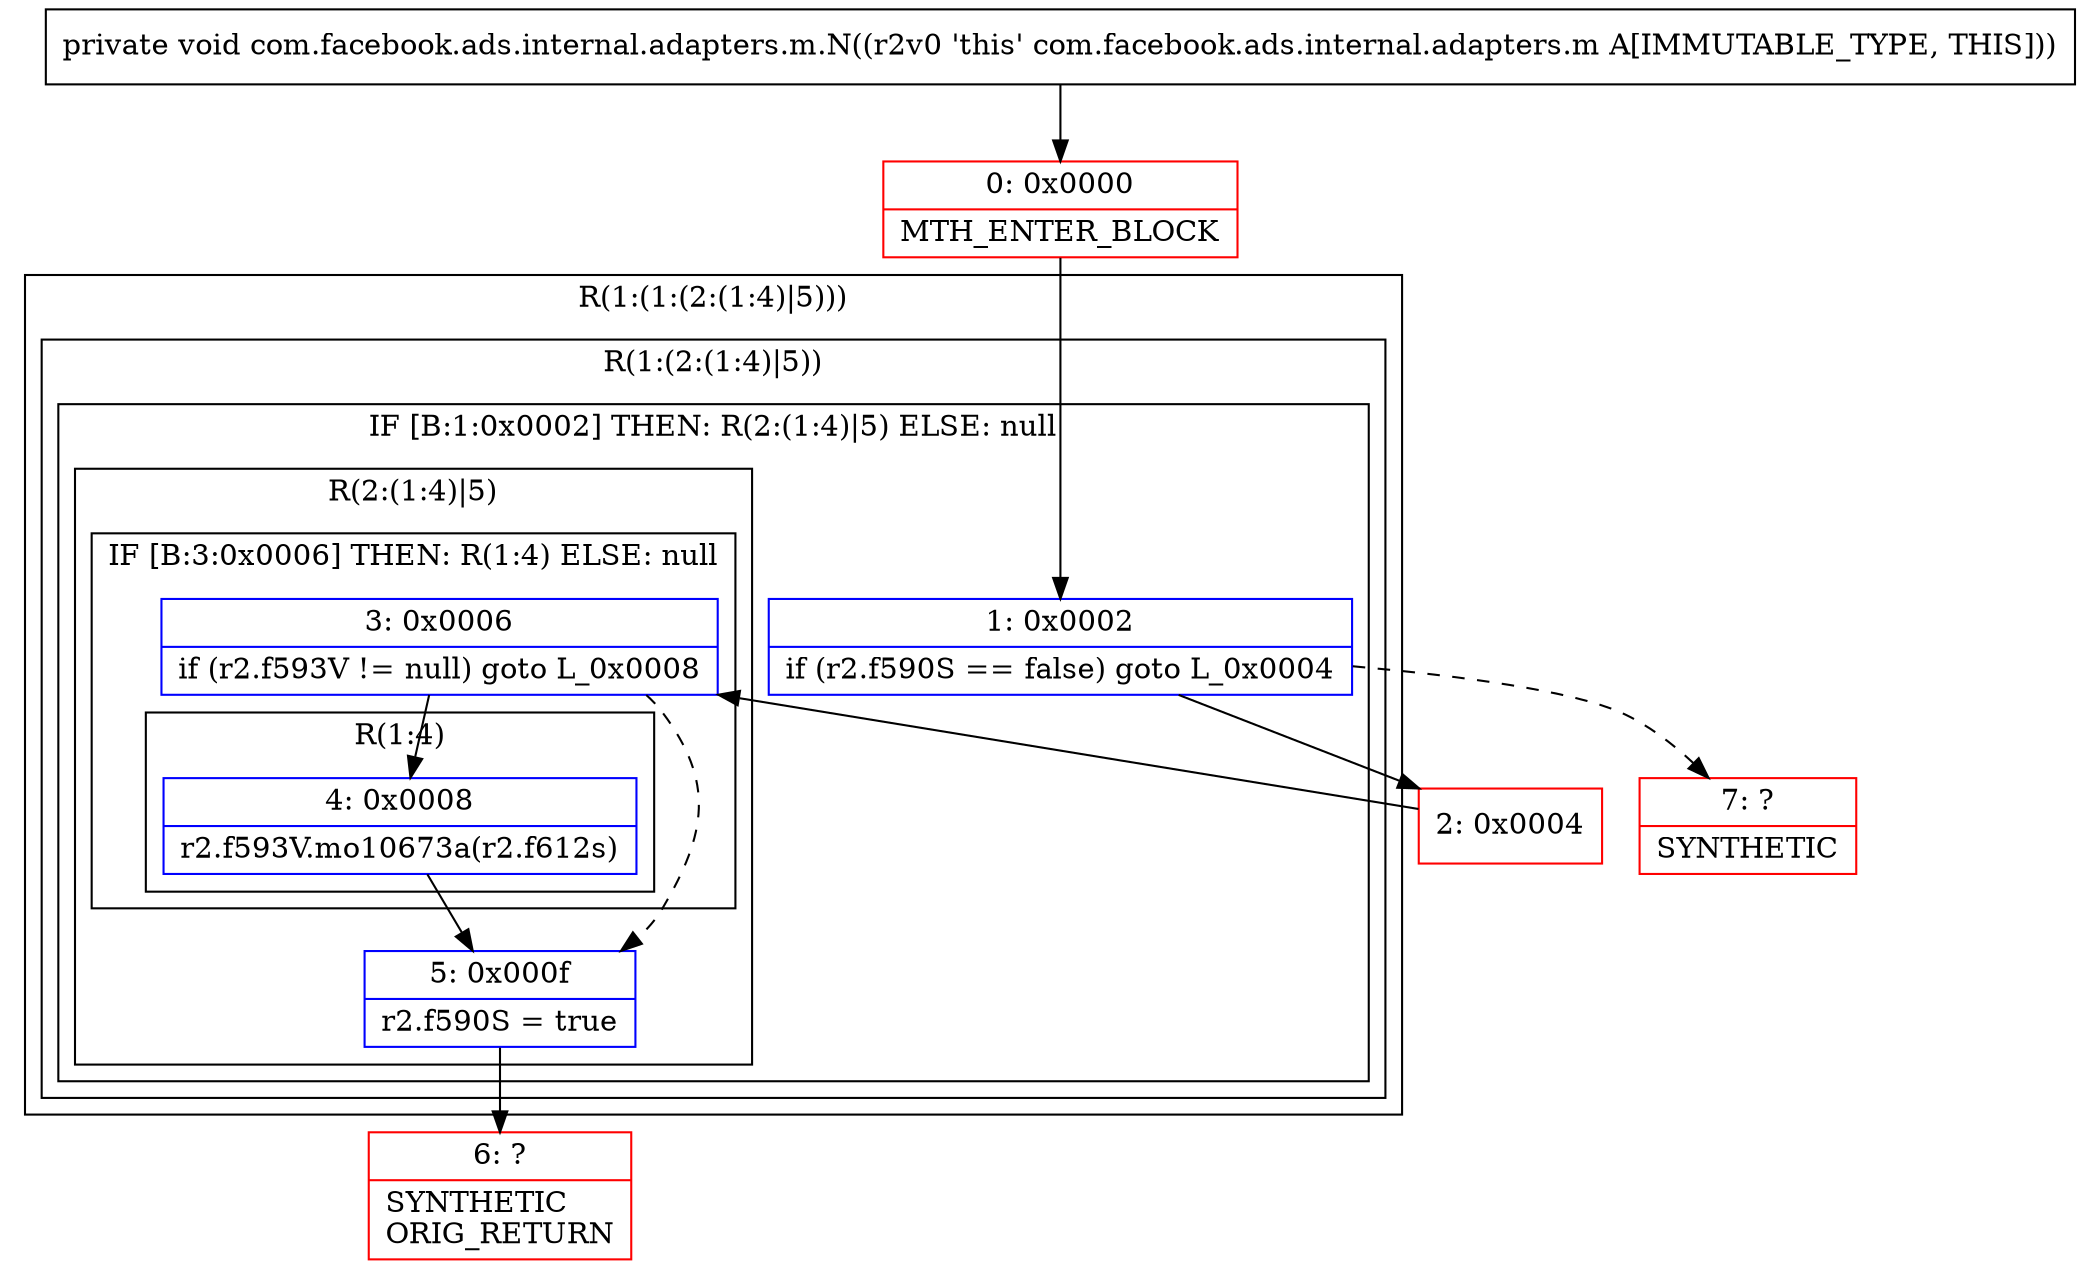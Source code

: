 digraph "CFG forcom.facebook.ads.internal.adapters.m.N()V" {
subgraph cluster_Region_1253924166 {
label = "R(1:(1:(2:(1:4)|5)))";
node [shape=record,color=blue];
subgraph cluster_Region_1485171039 {
label = "R(1:(2:(1:4)|5))";
node [shape=record,color=blue];
subgraph cluster_IfRegion_1086243086 {
label = "IF [B:1:0x0002] THEN: R(2:(1:4)|5) ELSE: null";
node [shape=record,color=blue];
Node_1 [shape=record,label="{1\:\ 0x0002|if (r2.f590S == false) goto L_0x0004\l}"];
subgraph cluster_Region_158463407 {
label = "R(2:(1:4)|5)";
node [shape=record,color=blue];
subgraph cluster_IfRegion_696700586 {
label = "IF [B:3:0x0006] THEN: R(1:4) ELSE: null";
node [shape=record,color=blue];
Node_3 [shape=record,label="{3\:\ 0x0006|if (r2.f593V != null) goto L_0x0008\l}"];
subgraph cluster_Region_1581123028 {
label = "R(1:4)";
node [shape=record,color=blue];
Node_4 [shape=record,label="{4\:\ 0x0008|r2.f593V.mo10673a(r2.f612s)\l}"];
}
}
Node_5 [shape=record,label="{5\:\ 0x000f|r2.f590S = true\l}"];
}
}
}
}
Node_0 [shape=record,color=red,label="{0\:\ 0x0000|MTH_ENTER_BLOCK\l}"];
Node_2 [shape=record,color=red,label="{2\:\ 0x0004}"];
Node_6 [shape=record,color=red,label="{6\:\ ?|SYNTHETIC\lORIG_RETURN\l}"];
Node_7 [shape=record,color=red,label="{7\:\ ?|SYNTHETIC\l}"];
MethodNode[shape=record,label="{private void com.facebook.ads.internal.adapters.m.N((r2v0 'this' com.facebook.ads.internal.adapters.m A[IMMUTABLE_TYPE, THIS])) }"];
MethodNode -> Node_0;
Node_1 -> Node_2;
Node_1 -> Node_7[style=dashed];
Node_3 -> Node_4;
Node_3 -> Node_5[style=dashed];
Node_4 -> Node_5;
Node_5 -> Node_6;
Node_0 -> Node_1;
Node_2 -> Node_3;
}

